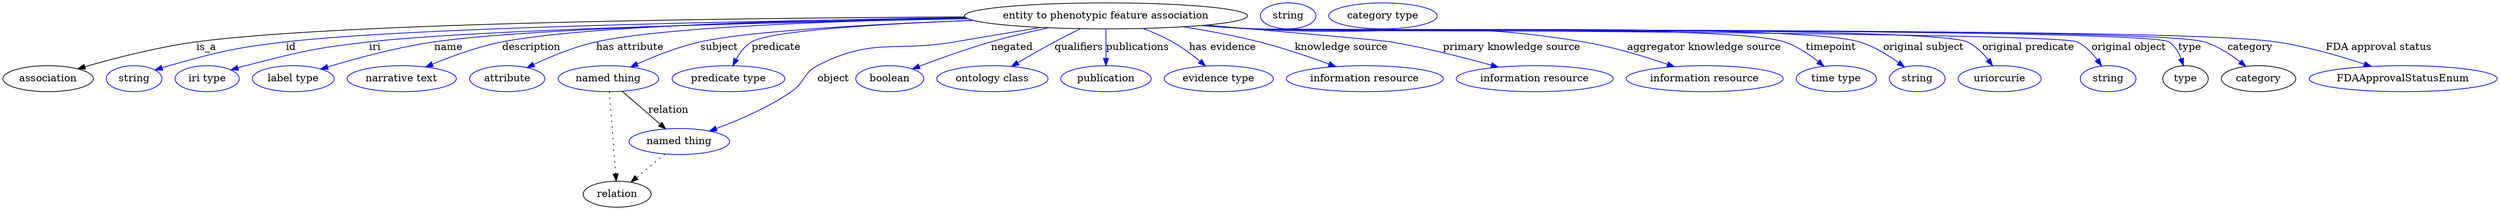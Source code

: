 digraph {
	graph [bb="0,0,3446.4,283"];
	node [label="\N"];
	"entity to phenotypic feature association"	[height=0.5,
		label="entity to phenotypic feature association",
		pos="1523.4,265",
		width=5.4342];
	association	[height=0.5,
		pos="62.394,178",
		width=1.7332];
	"entity to phenotypic feature association" -> association	[label=is_a,
		lp="280.39,221.5",
		pos="e,103.32,191.76 1328.3,263.62 1027.7,262.19 465.44,255.85 266.39,229 213.31,221.84 153.98,206.43 113.05,194.6"];
	id	[color=blue,
		height=0.5,
		label=string,
		pos="181.39,178",
		width=1.0652];
	"entity to phenotypic feature association" -> id	[color=blue,
		label=id,
		lp="397.39,221.5",
		pos="e,210.38,189.99 1330.2,262.03 1055.7,258.54 566.43,249.61 390.39,229 317.85,220.51 299.77,215.57 229.39,196 226.29,195.14 223.09,\
194.17 219.89,193.15",
		style=solid];
	iri	[color=blue,
		height=0.5,
		label="iri type",
		pos="282.39,178",
		width=1.2277];
	"entity to phenotypic feature association" -> iri	[color=blue,
		label=iri,
		lp="513.39,221.5",
		pos="e,315.3,190.22 1332.6,261.03 1083.2,256.52 660.02,246.56 505.39,229 428.92,220.32 409.95,215.12 335.39,196 332.02,195.13 328.54,\
194.17 325.05,193.16",
		style=solid];
	name	[color=blue,
		height=0.5,
		label="label type",
		pos="401.39,178",
		width=1.5707];
	"entity to phenotypic feature association" -> name	[color=blue,
		label=name,
		lp="615.39,221.5",
		pos="e,439.55,191.43 1331,261.6 1101.6,257.88 732.1,248.96 595.39,229 544.85,221.62 488.44,206.25 449.54,194.49",
		style=solid];
	description	[color=blue,
		height=0.5,
		label="narrative text",
		pos="551.39,178",
		width=2.0943];
	"entity to phenotypic feature association" -> description	[color=blue,
		label=description,
		lp="729.89,221.5",
		pos="e,584.6,194.29 1329,262.68 1121.6,260.05 807.14,252.23 689.39,229 656.44,222.5 620.84,209.44 594.05,198.29",
		style=solid];
	"has attribute"	[color=blue,
		height=0.5,
		label=attribute,
		pos="696.39,178",
		width=1.4443];
	"entity to phenotypic feature association" -> "has attribute"	[color=blue,
		label="has attribute",
		lp="866.39,221.5",
		pos="e,723.86,193.3 1331.1,261.66 1156.7,258.22 913.19,249.77 819.39,229 789.19,222.31 756.86,208.9 732.93,197.65",
		style=solid];
	subject	[color=blue,
		height=0.5,
		label="named thing",
		pos="836.39,178",
		width=1.9318];
	"entity to phenotypic feature association" -> subject	[color=blue,
		label=subject,
		lp="989.39,221.5",
		pos="e,867.11,194.24 1339.8,258.69 1204.6,253.61 1032.7,244.4 963.39,229 933.27,222.3 900.94,209.48 876.43,198.5",
		style=solid];
	predicate	[color=blue,
		height=0.5,
		label="predicate type",
		pos="1002.4,178",
		width=2.1665];
	"entity to phenotypic feature association" -> predicate	[color=blue,
		label=predicate,
		lp="1068.4,221.5",
		pos="e,1008.5,195.95 1339.6,258.76 1212.2,253.78 1060.7,244.66 1034.4,229 1025.2,223.53 1018.2,214.26 1013.1,205.18",
		style=solid];
	object	[color=blue,
		height=0.5,
		label="named thing",
		pos="934.39,91",
		width=1.9318];
	"entity to phenotypic feature association" -> object	[color=blue,
		label=object,
		lp="1147.4,178",
		pos="e,976.03,105.47 1433.1,249.02 1396.3,242.87 1353.3,235.65 1314.4,229 1230.3,214.62 1201.1,235.31 1125.4,196 1105.3,185.57 1108.1,\
172.77 1089.4,160 1057.3,138.07 1017,120.64 985.5,108.92",
		style=solid];
	negated	[color=blue,
		height=0.5,
		label=boolean,
		pos="1225.4,178",
		width=1.2999];
	"entity to phenotypic feature association" -> negated	[color=blue,
		label=negated,
		lp="1393.4,221.5",
		pos="e,1256.5,191.48 1443.6,248.54 1418.1,243.04 1389.9,236.37 1364.4,229 1330.8,219.31 1293.6,205.77 1266.1,195.22",
		style=solid];
	qualifiers	[color=blue,
		height=0.5,
		label="ontology class",
		pos="1366.4,178",
		width=2.1304];
	"entity to phenotypic feature association" -> qualifiers	[color=blue,
		label=qualifiers,
		lp="1485.9,221.5",
		pos="e,1392.9,195.02 1488.1,247.2 1476.6,241.58 1463.9,235.17 1452.4,229 1435.5,219.92 1417,209.3 1401.6,200.19",
		style=solid];
	publications	[color=blue,
		height=0.5,
		label=publication,
		pos="1523.4,178",
		width=1.7332];
	"entity to phenotypic feature association" -> publications	[color=blue,
		label=publications,
		lp="1567.4,221.5",
		pos="e,1523.4,196.18 1523.4,246.8 1523.4,235.16 1523.4,219.55 1523.4,206.24",
		style=solid];
	"has evidence"	[color=blue,
		height=0.5,
		label="evidence type",
		pos="1679.4,178",
		width=2.0943];
	"entity to phenotypic feature association" -> "has evidence"	[color=blue,
		label="has evidence",
		lp="1684.9,221.5",
		pos="e,1661.1,195.69 1574.8,247.56 1588.3,242.39 1602.7,236.13 1615.4,229 1628.7,221.48 1642.3,211.34 1653.5,202.15",
		style=solid];
	"knowledge source"	[color=blue,
		height=0.5,
		label="information resource",
		pos="1881.4,178",
		width=3.015];
	"entity to phenotypic feature association" -> "knowledge source"	[color=blue,
		label="knowledge source",
		lp="1848.9,221.5",
		pos="e,1841.3,194.73 1630.3,249.9 1664.2,244.49 1701.6,237.52 1735.4,229 1768,220.77 1803.8,208.57 1831.8,198.28",
		style=solid];
	"primary knowledge source"	[color=blue,
		height=0.5,
		label="information resource",
		pos="2116.4,178",
		width=3.015];
	"entity to phenotypic feature association" -> "primary knowledge source"	[color=blue,
		label="primary knowledge source",
		lp="2084.4,221.5",
		pos="e,2066.1,193.96 1661.7,252.23 1770.1,242.93 1904.6,231.16 1917.4,229 1964.7,221.01 2017.2,207.6 2056.5,196.68",
		style=solid];
	"aggregator knowledge source"	[color=blue,
		height=0.5,
		label="information resource",
		pos="2351.4,178",
		width=3.015];
	"entity to phenotypic feature association" -> "aggregator knowledge source"	[color=blue,
		label="aggregator knowledge source",
		lp="2350.9,221.5",
		pos="e,2309.3,194.73 1658.4,251.97 1681.7,250.13 1705.8,248.39 1728.4,247 1930.4,234.63 1983.7,262.12 2183.4,229 2223.1,222.41 2266.7,\
209.28 2299.5,198.12",
		style=solid];
	timepoint	[color=blue,
		height=0.5,
		label="time type",
		pos="2533.4,178",
		width=1.5346];
	"entity to phenotypic feature association" -> timepoint	[color=blue,
		label=timepoint,
		lp="2526.4,221.5",
		pos="e,2516.4,195.18 1656.7,251.81 1680.6,249.95 1705.2,248.24 1728.4,247 1809.7,242.63 2384,254.3 2461.4,229 2478.6,223.38 2495.4,212.19 \
2508.4,201.81",
		style=solid];
	"original subject"	[color=blue,
		height=0.5,
		label=string,
		pos="2645.4,178",
		width=1.0652];
	"entity to phenotypic feature association" -> "original subject"	[color=blue,
		label="original subject",
		lp="2654.4,221.5",
		pos="e,2627.7,194 1656.5,251.77 1680.4,249.91 1705.1,248.21 1728.4,247 1821.3,242.15 2476.3,255.6 2565.4,229 2585.1,223.13 2604.7,211.01 \
2619.5,200.18",
		style=solid];
	"original predicate"	[color=blue,
		height=0.5,
		label=uriorcurie,
		pos="2759.4,178",
		width=1.5887];
	"entity to phenotypic feature association" -> "original predicate"	[color=blue,
		label="original predicate",
		lp="2798.9,221.5",
		pos="e,2749.5,195.82 1655.9,251.75 1680,249.88 1704.9,248.19 1728.4,247 1783.1,244.23 2664.6,251.75 2714.4,229 2726.1,223.68 2736,213.72 \
2743.5,204.08",
		style=solid];
	"original object"	[color=blue,
		height=0.5,
		label=string,
		pos="2909.4,178",
		width=1.0652];
	"entity to phenotypic feature association" -> "original object"	[color=blue,
		label="original object",
		lp="2937.9,221.5",
		pos="e,2900.2,195.81 1655.6,251.73 1679.8,249.85 1704.9,248.16 1728.4,247 1760,245.44 2837.8,242.41 2866.4,229 2877.8,223.66 2887.3,213.7 \
2894.5,204.07",
		style=solid];
	type	[height=0.5,
		pos="3016.4,178",
		width=0.86659];
	"entity to phenotypic feature association" -> type	[color=blue,
		label=type,
		lp="3022.4,221.5",
		pos="e,3013.4,196 1655.6,251.69 1679.8,249.83 1704.9,248.14 1728.4,247 1763.5,245.3 2963.9,248.17 2993.4,229 3001.5,223.7 3006.8,214.72 \
3010.3,205.81",
		style=solid];
	category	[height=0.5,
		pos="3117.4,178",
		width=1.4263];
	"entity to phenotypic feature association" -> category	[color=blue,
		label=category,
		lp="3105.9,221.5",
		pos="e,3099.8,195.01 1655.4,251.71 1679.6,249.83 1704.8,248.14 1728.4,247 1801.3,243.48 2972.7,250.63 3042.4,229 3060.5,223.39 3078.2,\
211.93 3091.9,201.39",
		style=solid];
	"FDA approval status"	[color=blue,
		height=0.5,
		label=FDAApprovalStatusEnum,
		pos="3316.4,178",
		width=3.6108];
	"entity to phenotypic feature association" -> "FDA approval status"	[color=blue,
		label="FDA approval status",
		lp="3283.9,221.5",
		pos="e,3272.5,195.06 1655.4,251.69 1679.6,249.81 1704.8,248.13 1728.4,247 1885.2,239.51 2986,251.77 3141.4,229 3182.9,222.91 3228.5,209.67 \
3262.7,198.35",
		style=solid];
	subject -> object	[label=relation,
		lp="919.39,134.5",
		pos="e,915.56,108.34 855.29,160.61 870.2,147.68 891.19,129.47 907.8,115.07"];
	relation	[height=0.5,
		pos="848.39,18",
		width=1.2999];
	subject -> relation	[pos="e,847.09,36.188 837.7,159.79 839.78,132.48 843.84,78.994 846.31,46.38",
		style=dotted];
	object -> relation	[pos="e,867.35,34.647 914.45,73.533 902.81,63.922 887.97,51.669 875.3,41.213",
		style=dotted];
	association_type	[color=blue,
		height=0.5,
		label=string,
		pos="1775.4,265",
		width=1.0652];
	association_category	[color=blue,
		height=0.5,
		label="category type",
		pos="1906.4,265",
		width=2.0762];
}
